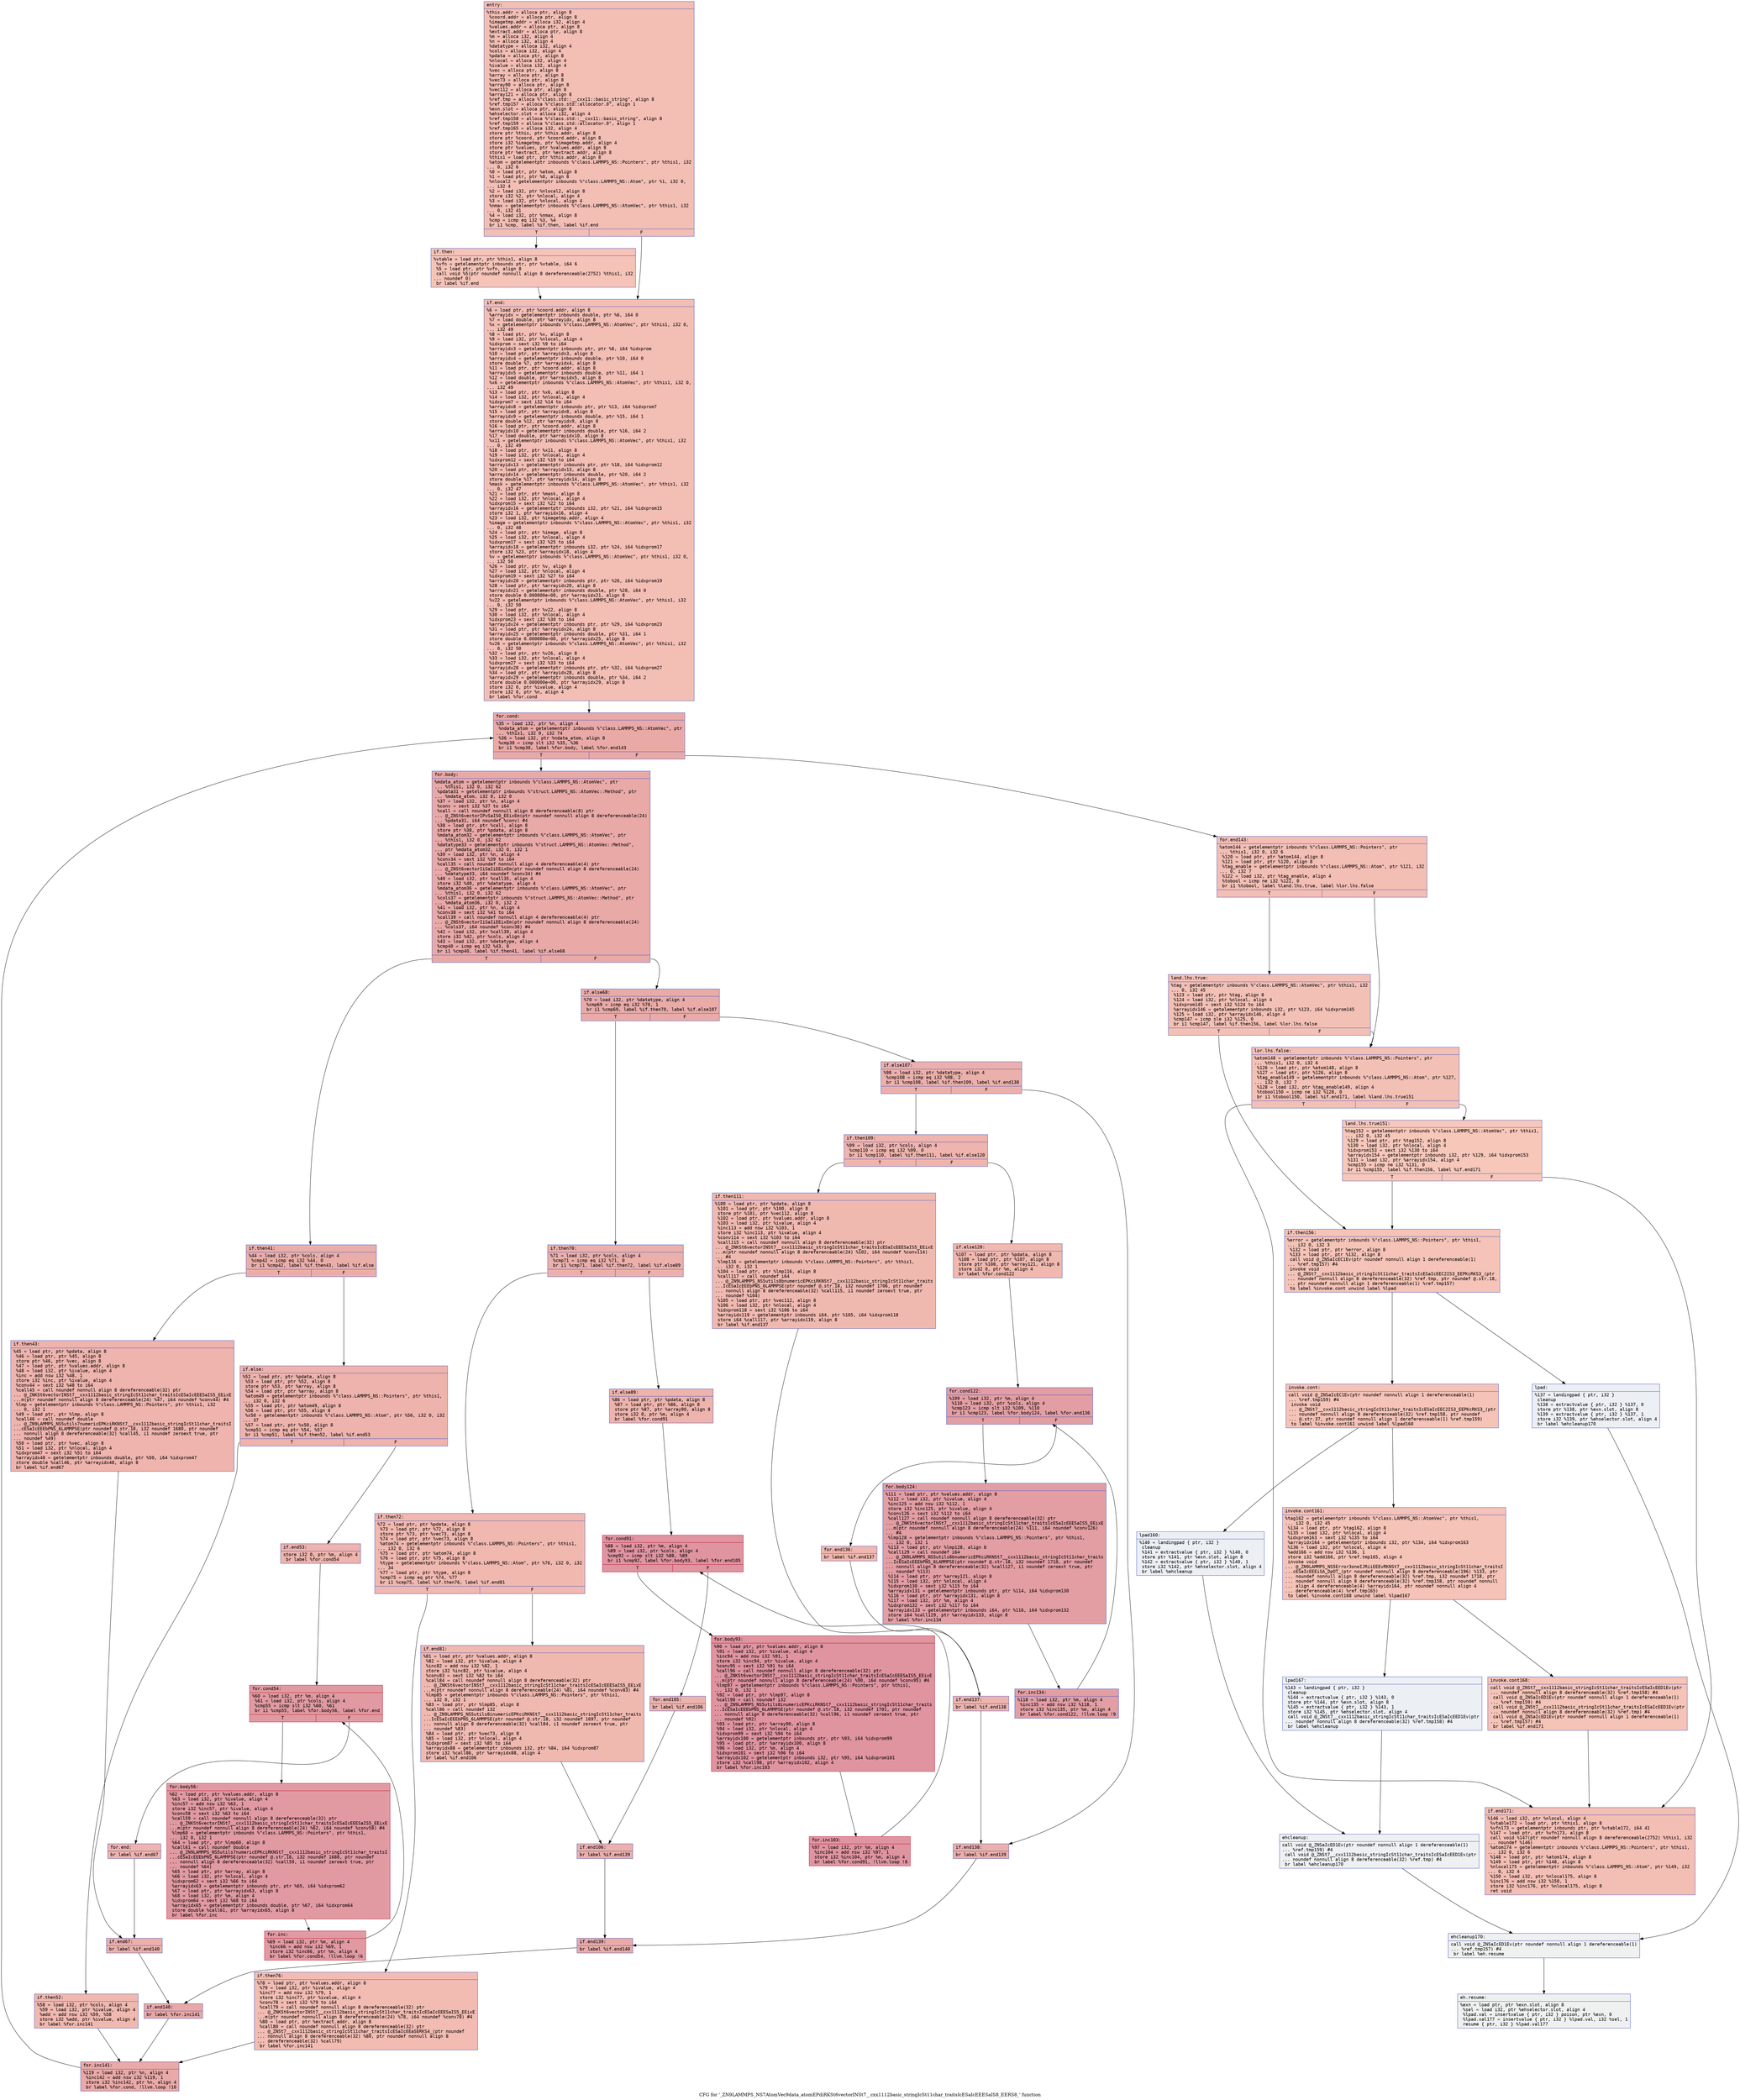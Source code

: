 digraph "CFG for '_ZN9LAMMPS_NS7AtomVec9data_atomEPdiRKSt6vectorINSt7__cxx1112basic_stringIcSt11char_traitsIcESaIcEEESaIS8_EERS8_' function" {
	label="CFG for '_ZN9LAMMPS_NS7AtomVec9data_atomEPdiRKSt6vectorINSt7__cxx1112basic_stringIcSt11char_traitsIcESaIcEEESaIS8_EERS8_' function";

	Node0x56285aaf30d0 [shape=record,color="#3d50c3ff", style=filled, fillcolor="#e36c5570" fontname="Courier",label="{entry:\l|  %this.addr = alloca ptr, align 8\l  %coord.addr = alloca ptr, align 8\l  %imagetmp.addr = alloca i32, align 4\l  %values.addr = alloca ptr, align 8\l  %extract.addr = alloca ptr, align 8\l  %m = alloca i32, align 4\l  %n = alloca i32, align 4\l  %datatype = alloca i32, align 4\l  %cols = alloca i32, align 4\l  %pdata = alloca ptr, align 8\l  %nlocal = alloca i32, align 4\l  %ivalue = alloca i32, align 4\l  %vec = alloca ptr, align 8\l  %array = alloca ptr, align 8\l  %vec73 = alloca ptr, align 8\l  %array90 = alloca ptr, align 8\l  %vec112 = alloca ptr, align 8\l  %array121 = alloca ptr, align 8\l  %ref.tmp = alloca %\"class.std::__cxx11::basic_string\", align 8\l  %ref.tmp157 = alloca %\"class.std::allocator.0\", align 1\l  %exn.slot = alloca ptr, align 8\l  %ehselector.slot = alloca i32, align 4\l  %ref.tmp158 = alloca %\"class.std::__cxx11::basic_string\", align 8\l  %ref.tmp159 = alloca %\"class.std::allocator.0\", align 1\l  %ref.tmp165 = alloca i32, align 4\l  store ptr %this, ptr %this.addr, align 8\l  store ptr %coord, ptr %coord.addr, align 8\l  store i32 %imagetmp, ptr %imagetmp.addr, align 4\l  store ptr %values, ptr %values.addr, align 8\l  store ptr %extract, ptr %extract.addr, align 8\l  %this1 = load ptr, ptr %this.addr, align 8\l  %atom = getelementptr inbounds %\"class.LAMMPS_NS::Pointers\", ptr %this1, i32\l... 0, i32 6\l  %0 = load ptr, ptr %atom, align 8\l  %1 = load ptr, ptr %0, align 8\l  %nlocal2 = getelementptr inbounds %\"class.LAMMPS_NS::Atom\", ptr %1, i32 0,\l... i32 4\l  %2 = load i32, ptr %nlocal2, align 8\l  store i32 %2, ptr %nlocal, align 4\l  %3 = load i32, ptr %nlocal, align 4\l  %nmax = getelementptr inbounds %\"class.LAMMPS_NS::AtomVec\", ptr %this1, i32\l... 0, i32 41\l  %4 = load i32, ptr %nmax, align 8\l  %cmp = icmp eq i32 %3, %4\l  br i1 %cmp, label %if.then, label %if.end\l|{<s0>T|<s1>F}}"];
	Node0x56285aaf30d0:s0 -> Node0x56285aafb830[tooltip="entry -> if.then\nProbability 50.00%" ];
	Node0x56285aaf30d0:s1 -> Node0x56285aafb8a0[tooltip="entry -> if.end\nProbability 50.00%" ];
	Node0x56285aafb830 [shape=record,color="#3d50c3ff", style=filled, fillcolor="#e8765c70" fontname="Courier",label="{if.then:\l|  %vtable = load ptr, ptr %this1, align 8\l  %vfn = getelementptr inbounds ptr, ptr %vtable, i64 6\l  %5 = load ptr, ptr %vfn, align 8\l  call void %5(ptr noundef nonnull align 8 dereferenceable(2752) %this1, i32\l... noundef 0)\l  br label %if.end\l}"];
	Node0x56285aafb830 -> Node0x56285aafb8a0[tooltip="if.then -> if.end\nProbability 100.00%" ];
	Node0x56285aafb8a0 [shape=record,color="#3d50c3ff", style=filled, fillcolor="#e36c5570" fontname="Courier",label="{if.end:\l|  %6 = load ptr, ptr %coord.addr, align 8\l  %arrayidx = getelementptr inbounds double, ptr %6, i64 0\l  %7 = load double, ptr %arrayidx, align 8\l  %x = getelementptr inbounds %\"class.LAMMPS_NS::AtomVec\", ptr %this1, i32 0,\l... i32 49\l  %8 = load ptr, ptr %x, align 8\l  %9 = load i32, ptr %nlocal, align 4\l  %idxprom = sext i32 %9 to i64\l  %arrayidx3 = getelementptr inbounds ptr, ptr %8, i64 %idxprom\l  %10 = load ptr, ptr %arrayidx3, align 8\l  %arrayidx4 = getelementptr inbounds double, ptr %10, i64 0\l  store double %7, ptr %arrayidx4, align 8\l  %11 = load ptr, ptr %coord.addr, align 8\l  %arrayidx5 = getelementptr inbounds double, ptr %11, i64 1\l  %12 = load double, ptr %arrayidx5, align 8\l  %x6 = getelementptr inbounds %\"class.LAMMPS_NS::AtomVec\", ptr %this1, i32 0,\l... i32 49\l  %13 = load ptr, ptr %x6, align 8\l  %14 = load i32, ptr %nlocal, align 4\l  %idxprom7 = sext i32 %14 to i64\l  %arrayidx8 = getelementptr inbounds ptr, ptr %13, i64 %idxprom7\l  %15 = load ptr, ptr %arrayidx8, align 8\l  %arrayidx9 = getelementptr inbounds double, ptr %15, i64 1\l  store double %12, ptr %arrayidx9, align 8\l  %16 = load ptr, ptr %coord.addr, align 8\l  %arrayidx10 = getelementptr inbounds double, ptr %16, i64 2\l  %17 = load double, ptr %arrayidx10, align 8\l  %x11 = getelementptr inbounds %\"class.LAMMPS_NS::AtomVec\", ptr %this1, i32\l... 0, i32 49\l  %18 = load ptr, ptr %x11, align 8\l  %19 = load i32, ptr %nlocal, align 4\l  %idxprom12 = sext i32 %19 to i64\l  %arrayidx13 = getelementptr inbounds ptr, ptr %18, i64 %idxprom12\l  %20 = load ptr, ptr %arrayidx13, align 8\l  %arrayidx14 = getelementptr inbounds double, ptr %20, i64 2\l  store double %17, ptr %arrayidx14, align 8\l  %mask = getelementptr inbounds %\"class.LAMMPS_NS::AtomVec\", ptr %this1, i32\l... 0, i32 47\l  %21 = load ptr, ptr %mask, align 8\l  %22 = load i32, ptr %nlocal, align 4\l  %idxprom15 = sext i32 %22 to i64\l  %arrayidx16 = getelementptr inbounds i32, ptr %21, i64 %idxprom15\l  store i32 1, ptr %arrayidx16, align 4\l  %23 = load i32, ptr %imagetmp.addr, align 4\l  %image = getelementptr inbounds %\"class.LAMMPS_NS::AtomVec\", ptr %this1, i32\l... 0, i32 48\l  %24 = load ptr, ptr %image, align 8\l  %25 = load i32, ptr %nlocal, align 4\l  %idxprom17 = sext i32 %25 to i64\l  %arrayidx18 = getelementptr inbounds i32, ptr %24, i64 %idxprom17\l  store i32 %23, ptr %arrayidx18, align 4\l  %v = getelementptr inbounds %\"class.LAMMPS_NS::AtomVec\", ptr %this1, i32 0,\l... i32 50\l  %26 = load ptr, ptr %v, align 8\l  %27 = load i32, ptr %nlocal, align 4\l  %idxprom19 = sext i32 %27 to i64\l  %arrayidx20 = getelementptr inbounds ptr, ptr %26, i64 %idxprom19\l  %28 = load ptr, ptr %arrayidx20, align 8\l  %arrayidx21 = getelementptr inbounds double, ptr %28, i64 0\l  store double 0.000000e+00, ptr %arrayidx21, align 8\l  %v22 = getelementptr inbounds %\"class.LAMMPS_NS::AtomVec\", ptr %this1, i32\l... 0, i32 50\l  %29 = load ptr, ptr %v22, align 8\l  %30 = load i32, ptr %nlocal, align 4\l  %idxprom23 = sext i32 %30 to i64\l  %arrayidx24 = getelementptr inbounds ptr, ptr %29, i64 %idxprom23\l  %31 = load ptr, ptr %arrayidx24, align 8\l  %arrayidx25 = getelementptr inbounds double, ptr %31, i64 1\l  store double 0.000000e+00, ptr %arrayidx25, align 8\l  %v26 = getelementptr inbounds %\"class.LAMMPS_NS::AtomVec\", ptr %this1, i32\l... 0, i32 50\l  %32 = load ptr, ptr %v26, align 8\l  %33 = load i32, ptr %nlocal, align 4\l  %idxprom27 = sext i32 %33 to i64\l  %arrayidx28 = getelementptr inbounds ptr, ptr %32, i64 %idxprom27\l  %34 = load ptr, ptr %arrayidx28, align 8\l  %arrayidx29 = getelementptr inbounds double, ptr %34, i64 2\l  store double 0.000000e+00, ptr %arrayidx29, align 8\l  store i32 0, ptr %ivalue, align 4\l  store i32 0, ptr %n, align 4\l  br label %for.cond\l}"];
	Node0x56285aafb8a0 -> Node0x56285aafee60[tooltip="if.end -> for.cond\nProbability 100.00%" ];
	Node0x56285aafee60 [shape=record,color="#3d50c3ff", style=filled, fillcolor="#ca3b3770" fontname="Courier",label="{for.cond:\l|  %35 = load i32, ptr %n, align 4\l  %ndata_atom = getelementptr inbounds %\"class.LAMMPS_NS::AtomVec\", ptr\l... %this1, i32 0, i32 74\l  %36 = load i32, ptr %ndata_atom, align 8\l  %cmp30 = icmp slt i32 %35, %36\l  br i1 %cmp30, label %for.body, label %for.end143\l|{<s0>T|<s1>F}}"];
	Node0x56285aafee60:s0 -> Node0x56285aaff220[tooltip="for.cond -> for.body\nProbability 96.88%" ];
	Node0x56285aafee60:s1 -> Node0x56285aaff2a0[tooltip="for.cond -> for.end143\nProbability 3.12%" ];
	Node0x56285aaff220 [shape=record,color="#3d50c3ff", style=filled, fillcolor="#ca3b3770" fontname="Courier",label="{for.body:\l|  %mdata_atom = getelementptr inbounds %\"class.LAMMPS_NS::AtomVec\", ptr\l... %this1, i32 0, i32 62\l  %pdata31 = getelementptr inbounds %\"struct.LAMMPS_NS::AtomVec::Method\", ptr\l... %mdata_atom, i32 0, i32 0\l  %37 = load i32, ptr %n, align 4\l  %conv = sext i32 %37 to i64\l  %call = call noundef nonnull align 8 dereferenceable(8) ptr\l... @_ZNSt6vectorIPvSaIS0_EEixEm(ptr noundef nonnull align 8 dereferenceable(24)\l... %pdata31, i64 noundef %conv) #4\l  %38 = load ptr, ptr %call, align 8\l  store ptr %38, ptr %pdata, align 8\l  %mdata_atom32 = getelementptr inbounds %\"class.LAMMPS_NS::AtomVec\", ptr\l... %this1, i32 0, i32 62\l  %datatype33 = getelementptr inbounds %\"struct.LAMMPS_NS::AtomVec::Method\",\l... ptr %mdata_atom32, i32 0, i32 1\l  %39 = load i32, ptr %n, align 4\l  %conv34 = sext i32 %39 to i64\l  %call35 = call noundef nonnull align 4 dereferenceable(4) ptr\l... @_ZNSt6vectorIiSaIiEEixEm(ptr noundef nonnull align 8 dereferenceable(24)\l... %datatype33, i64 noundef %conv34) #4\l  %40 = load i32, ptr %call35, align 4\l  store i32 %40, ptr %datatype, align 4\l  %mdata_atom36 = getelementptr inbounds %\"class.LAMMPS_NS::AtomVec\", ptr\l... %this1, i32 0, i32 62\l  %cols37 = getelementptr inbounds %\"struct.LAMMPS_NS::AtomVec::Method\", ptr\l... %mdata_atom36, i32 0, i32 2\l  %41 = load i32, ptr %n, align 4\l  %conv38 = sext i32 %41 to i64\l  %call39 = call noundef nonnull align 4 dereferenceable(4) ptr\l... @_ZNSt6vectorIiSaIiEEixEm(ptr noundef nonnull align 8 dereferenceable(24)\l... %cols37, i64 noundef %conv38) #4\l  %42 = load i32, ptr %call39, align 4\l  store i32 %42, ptr %cols, align 4\l  %43 = load i32, ptr %datatype, align 4\l  %cmp40 = icmp eq i32 %43, 0\l  br i1 %cmp40, label %if.then41, label %if.else68\l|{<s0>T|<s1>F}}"];
	Node0x56285aaff220:s0 -> Node0x56285ab00560[tooltip="for.body -> if.then41\nProbability 37.50%" ];
	Node0x56285aaff220:s1 -> Node0x56285ab005b0[tooltip="for.body -> if.else68\nProbability 62.50%" ];
	Node0x56285ab00560 [shape=record,color="#3d50c3ff", style=filled, fillcolor="#d0473d70" fontname="Courier",label="{if.then41:\l|  %44 = load i32, ptr %cols, align 4\l  %cmp42 = icmp eq i32 %44, 0\l  br i1 %cmp42, label %if.then43, label %if.else\l|{<s0>T|<s1>F}}"];
	Node0x56285ab00560:s0 -> Node0x56285ab007e0[tooltip="if.then41 -> if.then43\nProbability 37.50%" ];
	Node0x56285ab00560:s1 -> Node0x56285ab00860[tooltip="if.then41 -> if.else\nProbability 62.50%" ];
	Node0x56285ab007e0 [shape=record,color="#3d50c3ff", style=filled, fillcolor="#d8564670" fontname="Courier",label="{if.then43:\l|  %45 = load ptr, ptr %pdata, align 8\l  %46 = load ptr, ptr %45, align 8\l  store ptr %46, ptr %vec, align 8\l  %47 = load ptr, ptr %values.addr, align 8\l  %48 = load i32, ptr %ivalue, align 4\l  %inc = add nsw i32 %48, 1\l  store i32 %inc, ptr %ivalue, align 4\l  %conv44 = sext i32 %48 to i64\l  %call45 = call noundef nonnull align 8 dereferenceable(32) ptr\l... @_ZNKSt6vectorINSt7__cxx1112basic_stringIcSt11char_traitsIcESaIcEEESaIS5_EEixE\l...m(ptr noundef nonnull align 8 dereferenceable(24) %47, i64 noundef %conv44) #4\l  %lmp = getelementptr inbounds %\"class.LAMMPS_NS::Pointers\", ptr %this1, i32\l... 0, i32 1\l  %49 = load ptr, ptr %lmp, align 8\l  %call46 = call noundef double\l... @_ZN9LAMMPS_NS5utils7numericEPKciRKNSt7__cxx1112basic_stringIcSt11char_traitsI\l...cESaIcEEEbPNS_6LAMMPSE(ptr noundef @.str.18, i32 noundef 1680, ptr noundef\l... nonnull align 8 dereferenceable(32) %call45, i1 noundef zeroext true, ptr\l... noundef %49)\l  %50 = load ptr, ptr %vec, align 8\l  %51 = load i32, ptr %nlocal, align 4\l  %idxprom47 = sext i32 %51 to i64\l  %arrayidx48 = getelementptr inbounds double, ptr %50, i64 %idxprom47\l  store double %call46, ptr %arrayidx48, align 8\l  br label %if.end67\l}"];
	Node0x56285ab007e0 -> Node0x56285ab025d0[tooltip="if.then43 -> if.end67\nProbability 100.00%" ];
	Node0x56285ab00860 [shape=record,color="#3d50c3ff", style=filled, fillcolor="#d6524470" fontname="Courier",label="{if.else:\l|  %52 = load ptr, ptr %pdata, align 8\l  %53 = load ptr, ptr %52, align 8\l  store ptr %53, ptr %array, align 8\l  %54 = load ptr, ptr %array, align 8\l  %atom49 = getelementptr inbounds %\"class.LAMMPS_NS::Pointers\", ptr %this1,\l... i32 0, i32 6\l  %55 = load ptr, ptr %atom49, align 8\l  %56 = load ptr, ptr %55, align 8\l  %x50 = getelementptr inbounds %\"class.LAMMPS_NS::Atom\", ptr %56, i32 0, i32\l... 37\l  %57 = load ptr, ptr %x50, align 8\l  %cmp51 = icmp eq ptr %54, %57\l  br i1 %cmp51, label %if.then52, label %if.end53\l|{<s0>T|<s1>F}}"];
	Node0x56285ab00860:s0 -> Node0x56285ab02cb0[tooltip="if.else -> if.then52\nProbability 37.50%" ];
	Node0x56285ab00860:s1 -> Node0x56285ab02d30[tooltip="if.else -> if.end53\nProbability 62.50%" ];
	Node0x56285ab02cb0 [shape=record,color="#3d50c3ff", style=filled, fillcolor="#dc5d4a70" fontname="Courier",label="{if.then52:\l|  %58 = load i32, ptr %cols, align 4\l  %59 = load i32, ptr %ivalue, align 4\l  %add = add nsw i32 %59, %58\l  store i32 %add, ptr %ivalue, align 4\l  br label %for.inc141\l}"];
	Node0x56285ab02cb0 -> Node0x56285ab030b0[tooltip="if.then52 -> for.inc141\nProbability 100.00%" ];
	Node0x56285ab02d30 [shape=record,color="#3d50c3ff", style=filled, fillcolor="#d8564670" fontname="Courier",label="{if.end53:\l|  store i32 0, ptr %m, align 4\l  br label %for.cond54\l}"];
	Node0x56285ab02d30 -> Node0x56285ab03240[tooltip="if.end53 -> for.cond54\nProbability 100.00%" ];
	Node0x56285ab03240 [shape=record,color="#b70d28ff", style=filled, fillcolor="#bb1b2c70" fontname="Courier",label="{for.cond54:\l|  %60 = load i32, ptr %m, align 4\l  %61 = load i32, ptr %cols, align 4\l  %cmp55 = icmp slt i32 %60, %61\l  br i1 %cmp55, label %for.body56, label %for.end\l|{<s0>T|<s1>F}}"];
	Node0x56285ab03240:s0 -> Node0x56285ab034e0[tooltip="for.cond54 -> for.body56\nProbability 96.88%" ];
	Node0x56285ab03240:s1 -> Node0x56285ab03560[tooltip="for.cond54 -> for.end\nProbability 3.12%" ];
	Node0x56285ab034e0 [shape=record,color="#b70d28ff", style=filled, fillcolor="#bb1b2c70" fontname="Courier",label="{for.body56:\l|  %62 = load ptr, ptr %values.addr, align 8\l  %63 = load i32, ptr %ivalue, align 4\l  %inc57 = add nsw i32 %63, 1\l  store i32 %inc57, ptr %ivalue, align 4\l  %conv58 = sext i32 %63 to i64\l  %call59 = call noundef nonnull align 8 dereferenceable(32) ptr\l... @_ZNKSt6vectorINSt7__cxx1112basic_stringIcSt11char_traitsIcESaIcEEESaIS5_EEixE\l...m(ptr noundef nonnull align 8 dereferenceable(24) %62, i64 noundef %conv58) #4\l  %lmp60 = getelementptr inbounds %\"class.LAMMPS_NS::Pointers\", ptr %this1,\l... i32 0, i32 1\l  %64 = load ptr, ptr %lmp60, align 8\l  %call61 = call noundef double\l... @_ZN9LAMMPS_NS5utils7numericEPKciRKNSt7__cxx1112basic_stringIcSt11char_traitsI\l...cESaIcEEEbPNS_6LAMMPSE(ptr noundef @.str.18, i32 noundef 1688, ptr noundef\l... nonnull align 8 dereferenceable(32) %call59, i1 noundef zeroext true, ptr\l... noundef %64)\l  %65 = load ptr, ptr %array, align 8\l  %66 = load i32, ptr %nlocal, align 4\l  %idxprom62 = sext i32 %66 to i64\l  %arrayidx63 = getelementptr inbounds ptr, ptr %65, i64 %idxprom62\l  %67 = load ptr, ptr %arrayidx63, align 8\l  %68 = load i32, ptr %m, align 4\l  %idxprom64 = sext i32 %68 to i64\l  %arrayidx65 = getelementptr inbounds double, ptr %67, i64 %idxprom64\l  store double %call61, ptr %arrayidx65, align 8\l  br label %for.inc\l}"];
	Node0x56285ab034e0 -> Node0x56285ab04430[tooltip="for.body56 -> for.inc\nProbability 100.00%" ];
	Node0x56285ab04430 [shape=record,color="#b70d28ff", style=filled, fillcolor="#bb1b2c70" fontname="Courier",label="{for.inc:\l|  %69 = load i32, ptr %m, align 4\l  %inc66 = add nsw i32 %69, 1\l  store i32 %inc66, ptr %m, align 4\l  br label %for.cond54, !llvm.loop !6\l}"];
	Node0x56285ab04430 -> Node0x56285ab03240[tooltip="for.inc -> for.cond54\nProbability 100.00%" ];
	Node0x56285ab03560 [shape=record,color="#3d50c3ff", style=filled, fillcolor="#d8564670" fontname="Courier",label="{for.end:\l|  br label %if.end67\l}"];
	Node0x56285ab03560 -> Node0x56285ab025d0[tooltip="for.end -> if.end67\nProbability 100.00%" ];
	Node0x56285ab025d0 [shape=record,color="#3d50c3ff", style=filled, fillcolor="#d24b4070" fontname="Courier",label="{if.end67:\l|  br label %if.end140\l}"];
	Node0x56285ab025d0 -> Node0x56285ab048f0[tooltip="if.end67 -> if.end140\nProbability 100.00%" ];
	Node0x56285ab005b0 [shape=record,color="#3d50c3ff", style=filled, fillcolor="#cc403a70" fontname="Courier",label="{if.else68:\l|  %70 = load i32, ptr %datatype, align 4\l  %cmp69 = icmp eq i32 %70, 1\l  br i1 %cmp69, label %if.then70, label %if.else107\l|{<s0>T|<s1>F}}"];
	Node0x56285ab005b0:s0 -> Node0x56285ab04b10[tooltip="if.else68 -> if.then70\nProbability 50.00%" ];
	Node0x56285ab005b0:s1 -> Node0x56285ab04b90[tooltip="if.else68 -> if.else107\nProbability 50.00%" ];
	Node0x56285ab04b10 [shape=record,color="#3d50c3ff", style=filled, fillcolor="#d24b4070" fontname="Courier",label="{if.then70:\l|  %71 = load i32, ptr %cols, align 4\l  %cmp71 = icmp eq i32 %71, 0\l  br i1 %cmp71, label %if.then72, label %if.else89\l|{<s0>T|<s1>F}}"];
	Node0x56285ab04b10:s0 -> Node0x56285ab04df0[tooltip="if.then70 -> if.then72\nProbability 37.50%" ];
	Node0x56285ab04b10:s1 -> Node0x56285ab04e70[tooltip="if.then70 -> if.else89\nProbability 62.50%" ];
	Node0x56285ab04df0 [shape=record,color="#3d50c3ff", style=filled, fillcolor="#dc5d4a70" fontname="Courier",label="{if.then72:\l|  %72 = load ptr, ptr %pdata, align 8\l  %73 = load ptr, ptr %72, align 8\l  store ptr %73, ptr %vec73, align 8\l  %74 = load ptr, ptr %vec73, align 8\l  %atom74 = getelementptr inbounds %\"class.LAMMPS_NS::Pointers\", ptr %this1,\l... i32 0, i32 6\l  %75 = load ptr, ptr %atom74, align 8\l  %76 = load ptr, ptr %75, align 8\l  %type = getelementptr inbounds %\"class.LAMMPS_NS::Atom\", ptr %76, i32 0, i32\l... 34\l  %77 = load ptr, ptr %type, align 8\l  %cmp75 = icmp eq ptr %74, %77\l  br i1 %cmp75, label %if.then76, label %if.end81\l|{<s0>T|<s1>F}}"];
	Node0x56285ab04df0:s0 -> Node0x56285ab055b0[tooltip="if.then72 -> if.then76\nProbability 37.50%" ];
	Node0x56285ab04df0:s1 -> Node0x56285ab05630[tooltip="if.then72 -> if.end81\nProbability 62.50%" ];
	Node0x56285ab055b0 [shape=record,color="#3d50c3ff", style=filled, fillcolor="#e1675170" fontname="Courier",label="{if.then76:\l|  %78 = load ptr, ptr %values.addr, align 8\l  %79 = load i32, ptr %ivalue, align 4\l  %inc77 = add nsw i32 %79, 1\l  store i32 %inc77, ptr %ivalue, align 4\l  %conv78 = sext i32 %79 to i64\l  %call79 = call noundef nonnull align 8 dereferenceable(32) ptr\l... @_ZNKSt6vectorINSt7__cxx1112basic_stringIcSt11char_traitsIcESaIcEEESaIS5_EEixE\l...m(ptr noundef nonnull align 8 dereferenceable(24) %78, i64 noundef %conv78) #4\l  %80 = load ptr, ptr %extract.addr, align 8\l  %call80 = call noundef nonnull align 8 dereferenceable(32) ptr\l... @_ZNSt7__cxx1112basic_stringIcSt11char_traitsIcESaIcEEaSERKS4_(ptr noundef\l... nonnull align 8 dereferenceable(32) %80, ptr noundef nonnull align 8\l... dereferenceable(32) %call79)\l  br label %for.inc141\l}"];
	Node0x56285ab055b0 -> Node0x56285ab030b0[tooltip="if.then76 -> for.inc141\nProbability 100.00%" ];
	Node0x56285ab05630 [shape=record,color="#3d50c3ff", style=filled, fillcolor="#de614d70" fontname="Courier",label="{if.end81:\l|  %81 = load ptr, ptr %values.addr, align 8\l  %82 = load i32, ptr %ivalue, align 4\l  %inc82 = add nsw i32 %82, 1\l  store i32 %inc82, ptr %ivalue, align 4\l  %conv83 = sext i32 %82 to i64\l  %call84 = call noundef nonnull align 8 dereferenceable(32) ptr\l... @_ZNKSt6vectorINSt7__cxx1112basic_stringIcSt11char_traitsIcESaIcEEESaIS5_EEixE\l...m(ptr noundef nonnull align 8 dereferenceable(24) %81, i64 noundef %conv83) #4\l  %lmp85 = getelementptr inbounds %\"class.LAMMPS_NS::Pointers\", ptr %this1,\l... i32 0, i32 1\l  %83 = load ptr, ptr %lmp85, align 8\l  %call86 = call noundef i32\l... @_ZN9LAMMPS_NS5utils8inumericEPKciRKNSt7__cxx1112basic_stringIcSt11char_traits\l...IcESaIcEEEbPNS_6LAMMPSE(ptr noundef @.str.18, i32 noundef 1697, ptr noundef\l... nonnull align 8 dereferenceable(32) %call84, i1 noundef zeroext true, ptr\l... noundef %83)\l  %84 = load ptr, ptr %vec73, align 8\l  %85 = load i32, ptr %nlocal, align 4\l  %idxprom87 = sext i32 %85 to i64\l  %arrayidx88 = getelementptr inbounds i32, ptr %84, i64 %idxprom87\l  store i32 %call86, ptr %arrayidx88, align 4\l  br label %if.end106\l}"];
	Node0x56285ab05630 -> Node0x56285ab06a50[tooltip="if.end81 -> if.end106\nProbability 100.00%" ];
	Node0x56285ab04e70 [shape=record,color="#3d50c3ff", style=filled, fillcolor="#d6524470" fontname="Courier",label="{if.else89:\l|  %86 = load ptr, ptr %pdata, align 8\l  %87 = load ptr, ptr %86, align 8\l  store ptr %87, ptr %array90, align 8\l  store i32 0, ptr %m, align 4\l  br label %for.cond91\l}"];
	Node0x56285ab04e70 -> Node0x56285ab06d80[tooltip="if.else89 -> for.cond91\nProbability 100.00%" ];
	Node0x56285ab06d80 [shape=record,color="#b70d28ff", style=filled, fillcolor="#b70d2870" fontname="Courier",label="{for.cond91:\l|  %88 = load i32, ptr %m, align 4\l  %89 = load i32, ptr %cols, align 4\l  %cmp92 = icmp slt i32 %88, %89\l  br i1 %cmp92, label %for.body93, label %for.end105\l|{<s0>T|<s1>F}}"];
	Node0x56285ab06d80:s0 -> Node0x56285ab07000[tooltip="for.cond91 -> for.body93\nProbability 96.88%" ];
	Node0x56285ab06d80:s1 -> Node0x56285ab07080[tooltip="for.cond91 -> for.end105\nProbability 3.12%" ];
	Node0x56285ab07000 [shape=record,color="#b70d28ff", style=filled, fillcolor="#b70d2870" fontname="Courier",label="{for.body93:\l|  %90 = load ptr, ptr %values.addr, align 8\l  %91 = load i32, ptr %ivalue, align 4\l  %inc94 = add nsw i32 %91, 1\l  store i32 %inc94, ptr %ivalue, align 4\l  %conv95 = sext i32 %91 to i64\l  %call96 = call noundef nonnull align 8 dereferenceable(32) ptr\l... @_ZNKSt6vectorINSt7__cxx1112basic_stringIcSt11char_traitsIcESaIcEEESaIS5_EEixE\l...m(ptr noundef nonnull align 8 dereferenceable(24) %90, i64 noundef %conv95) #4\l  %lmp97 = getelementptr inbounds %\"class.LAMMPS_NS::Pointers\", ptr %this1,\l... i32 0, i32 1\l  %92 = load ptr, ptr %lmp97, align 8\l  %call98 = call noundef i32\l... @_ZN9LAMMPS_NS5utils8inumericEPKciRKNSt7__cxx1112basic_stringIcSt11char_traits\l...IcESaIcEEEbPNS_6LAMMPSE(ptr noundef @.str.18, i32 noundef 1701, ptr noundef\l... nonnull align 8 dereferenceable(32) %call96, i1 noundef zeroext true, ptr\l... noundef %92)\l  %93 = load ptr, ptr %array90, align 8\l  %94 = load i32, ptr %nlocal, align 4\l  %idxprom99 = sext i32 %94 to i64\l  %arrayidx100 = getelementptr inbounds ptr, ptr %93, i64 %idxprom99\l  %95 = load ptr, ptr %arrayidx100, align 8\l  %96 = load i32, ptr %m, align 4\l  %idxprom101 = sext i32 %96 to i64\l  %arrayidx102 = getelementptr inbounds i32, ptr %95, i64 %idxprom101\l  store i32 %call98, ptr %arrayidx102, align 4\l  br label %for.inc103\l}"];
	Node0x56285ab07000 -> Node0x56285ab00dc0[tooltip="for.body93 -> for.inc103\nProbability 100.00%" ];
	Node0x56285ab00dc0 [shape=record,color="#b70d28ff", style=filled, fillcolor="#b70d2870" fontname="Courier",label="{for.inc103:\l|  %97 = load i32, ptr %m, align 4\l  %inc104 = add nsw i32 %97, 1\l  store i32 %inc104, ptr %m, align 4\l  br label %for.cond91, !llvm.loop !8\l}"];
	Node0x56285ab00dc0 -> Node0x56285ab06d80[tooltip="for.inc103 -> for.cond91\nProbability 100.00%" ];
	Node0x56285ab07080 [shape=record,color="#3d50c3ff", style=filled, fillcolor="#d6524470" fontname="Courier",label="{for.end105:\l|  br label %if.end106\l}"];
	Node0x56285ab07080 -> Node0x56285ab06a50[tooltip="for.end105 -> if.end106\nProbability 100.00%" ];
	Node0x56285ab06a50 [shape=record,color="#3d50c3ff", style=filled, fillcolor="#d24b4070" fontname="Courier",label="{if.end106:\l|  br label %if.end139\l}"];
	Node0x56285ab06a50 -> Node0x56285ab01290[tooltip="if.end106 -> if.end139\nProbability 100.00%" ];
	Node0x56285ab04b90 [shape=record,color="#3d50c3ff", style=filled, fillcolor="#d24b4070" fontname="Courier",label="{if.else107:\l|  %98 = load i32, ptr %datatype, align 4\l  %cmp108 = icmp eq i32 %98, 2\l  br i1 %cmp108, label %if.then109, label %if.end138\l|{<s0>T|<s1>F}}"];
	Node0x56285ab04b90:s0 -> Node0x56285ab08e60[tooltip="if.else107 -> if.then109\nProbability 50.00%" ];
	Node0x56285ab04b90:s1 -> Node0x56285ab08ee0[tooltip="if.else107 -> if.end138\nProbability 50.00%" ];
	Node0x56285ab08e60 [shape=record,color="#3d50c3ff", style=filled, fillcolor="#d8564670" fontname="Courier",label="{if.then109:\l|  %99 = load i32, ptr %cols, align 4\l  %cmp110 = icmp eq i32 %99, 0\l  br i1 %cmp110, label %if.then111, label %if.else120\l|{<s0>T|<s1>F}}"];
	Node0x56285ab08e60:s0 -> Node0x56285ab09140[tooltip="if.then109 -> if.then111\nProbability 37.50%" ];
	Node0x56285ab08e60:s1 -> Node0x56285ab091c0[tooltip="if.then109 -> if.else120\nProbability 62.50%" ];
	Node0x56285ab09140 [shape=record,color="#3d50c3ff", style=filled, fillcolor="#de614d70" fontname="Courier",label="{if.then111:\l|  %100 = load ptr, ptr %pdata, align 8\l  %101 = load ptr, ptr %100, align 8\l  store ptr %101, ptr %vec112, align 8\l  %102 = load ptr, ptr %values.addr, align 8\l  %103 = load i32, ptr %ivalue, align 4\l  %inc113 = add nsw i32 %103, 1\l  store i32 %inc113, ptr %ivalue, align 4\l  %conv114 = sext i32 %103 to i64\l  %call115 = call noundef nonnull align 8 dereferenceable(32) ptr\l... @_ZNKSt6vectorINSt7__cxx1112basic_stringIcSt11char_traitsIcESaIcEEESaIS5_EEixE\l...m(ptr noundef nonnull align 8 dereferenceable(24) %102, i64 noundef %conv114)\l... #4\l  %lmp116 = getelementptr inbounds %\"class.LAMMPS_NS::Pointers\", ptr %this1,\l... i32 0, i32 1\l  %104 = load ptr, ptr %lmp116, align 8\l  %call117 = call noundef i64\l... @_ZN9LAMMPS_NS5utils8bnumericEPKciRKNSt7__cxx1112basic_stringIcSt11char_traits\l...IcESaIcEEEbPNS_6LAMMPSE(ptr noundef @.str.18, i32 noundef 1706, ptr noundef\l... nonnull align 8 dereferenceable(32) %call115, i1 noundef zeroext true, ptr\l... noundef %104)\l  %105 = load ptr, ptr %vec112, align 8\l  %106 = load i32, ptr %nlocal, align 4\l  %idxprom118 = sext i32 %106 to i64\l  %arrayidx119 = getelementptr inbounds i64, ptr %105, i64 %idxprom118\l  store i64 %call117, ptr %arrayidx119, align 8\l  br label %if.end137\l}"];
	Node0x56285ab09140 -> Node0x56285ab0a000[tooltip="if.then111 -> if.end137\nProbability 100.00%" ];
	Node0x56285ab091c0 [shape=record,color="#3d50c3ff", style=filled, fillcolor="#dc5d4a70" fontname="Courier",label="{if.else120:\l|  %107 = load ptr, ptr %pdata, align 8\l  %108 = load ptr, ptr %107, align 8\l  store ptr %108, ptr %array121, align 8\l  store i32 0, ptr %m, align 4\l  br label %for.cond122\l}"];
	Node0x56285ab091c0 -> Node0x56285ab0a330[tooltip="if.else120 -> for.cond122\nProbability 100.00%" ];
	Node0x56285ab0a330 [shape=record,color="#3d50c3ff", style=filled, fillcolor="#be242e70" fontname="Courier",label="{for.cond122:\l|  %109 = load i32, ptr %m, align 4\l  %110 = load i32, ptr %cols, align 4\l  %cmp123 = icmp slt i32 %109, %110\l  br i1 %cmp123, label %for.body124, label %for.end136\l|{<s0>T|<s1>F}}"];
	Node0x56285ab0a330:s0 -> Node0x56285ab0a5b0[tooltip="for.cond122 -> for.body124\nProbability 96.88%" ];
	Node0x56285ab0a330:s1 -> Node0x56285ab0a630[tooltip="for.cond122 -> for.end136\nProbability 3.12%" ];
	Node0x56285ab0a5b0 [shape=record,color="#3d50c3ff", style=filled, fillcolor="#be242e70" fontname="Courier",label="{for.body124:\l|  %111 = load ptr, ptr %values.addr, align 8\l  %112 = load i32, ptr %ivalue, align 4\l  %inc125 = add nsw i32 %112, 1\l  store i32 %inc125, ptr %ivalue, align 4\l  %conv126 = sext i32 %112 to i64\l  %call127 = call noundef nonnull align 8 dereferenceable(32) ptr\l... @_ZNKSt6vectorINSt7__cxx1112basic_stringIcSt11char_traitsIcESaIcEEESaIS5_EEixE\l...m(ptr noundef nonnull align 8 dereferenceable(24) %111, i64 noundef %conv126)\l... #4\l  %lmp128 = getelementptr inbounds %\"class.LAMMPS_NS::Pointers\", ptr %this1,\l... i32 0, i32 1\l  %113 = load ptr, ptr %lmp128, align 8\l  %call129 = call noundef i64\l... @_ZN9LAMMPS_NS5utils8bnumericEPKciRKNSt7__cxx1112basic_stringIcSt11char_traits\l...IcESaIcEEEbPNS_6LAMMPSE(ptr noundef @.str.18, i32 noundef 1710, ptr noundef\l... nonnull align 8 dereferenceable(32) %call127, i1 noundef zeroext true, ptr\l... noundef %113)\l  %114 = load ptr, ptr %array121, align 8\l  %115 = load i32, ptr %nlocal, align 4\l  %idxprom130 = sext i32 %115 to i64\l  %arrayidx131 = getelementptr inbounds ptr, ptr %114, i64 %idxprom130\l  %116 = load ptr, ptr %arrayidx131, align 8\l  %117 = load i32, ptr %m, align 4\l  %idxprom132 = sext i32 %117 to i64\l  %arrayidx133 = getelementptr inbounds i64, ptr %116, i64 %idxprom132\l  store i64 %call129, ptr %arrayidx133, align 8\l  br label %for.inc134\l}"];
	Node0x56285ab0a5b0 -> Node0x56285ab01580[tooltip="for.body124 -> for.inc134\nProbability 100.00%" ];
	Node0x56285ab01580 [shape=record,color="#3d50c3ff", style=filled, fillcolor="#be242e70" fontname="Courier",label="{for.inc134:\l|  %118 = load i32, ptr %m, align 4\l  %inc135 = add nsw i32 %118, 1\l  store i32 %inc135, ptr %m, align 4\l  br label %for.cond122, !llvm.loop !9\l}"];
	Node0x56285ab01580 -> Node0x56285ab0a330[tooltip="for.inc134 -> for.cond122\nProbability 100.00%" ];
	Node0x56285ab0a630 [shape=record,color="#3d50c3ff", style=filled, fillcolor="#dc5d4a70" fontname="Courier",label="{for.end136:\l|  br label %if.end137\l}"];
	Node0x56285ab0a630 -> Node0x56285ab0a000[tooltip="for.end136 -> if.end137\nProbability 100.00%" ];
	Node0x56285ab0a000 [shape=record,color="#3d50c3ff", style=filled, fillcolor="#d8564670" fontname="Courier",label="{if.end137:\l|  br label %if.end138\l}"];
	Node0x56285ab0a000 -> Node0x56285ab08ee0[tooltip="if.end137 -> if.end138\nProbability 100.00%" ];
	Node0x56285ab08ee0 [shape=record,color="#3d50c3ff", style=filled, fillcolor="#d24b4070" fontname="Courier",label="{if.end138:\l|  br label %if.end139\l}"];
	Node0x56285ab08ee0 -> Node0x56285ab01290[tooltip="if.end138 -> if.end139\nProbability 100.00%" ];
	Node0x56285ab01290 [shape=record,color="#3d50c3ff", style=filled, fillcolor="#cc403a70" fontname="Courier",label="{if.end139:\l|  br label %if.end140\l}"];
	Node0x56285ab01290 -> Node0x56285ab048f0[tooltip="if.end139 -> if.end140\nProbability 100.00%" ];
	Node0x56285ab048f0 [shape=record,color="#3d50c3ff", style=filled, fillcolor="#ca3b3770" fontname="Courier",label="{if.end140:\l|  br label %for.inc141\l}"];
	Node0x56285ab048f0 -> Node0x56285ab030b0[tooltip="if.end140 -> for.inc141\nProbability 100.00%" ];
	Node0x56285ab030b0 [shape=record,color="#3d50c3ff", style=filled, fillcolor="#ca3b3770" fontname="Courier",label="{for.inc141:\l|  %119 = load i32, ptr %n, align 4\l  %inc142 = add nsw i32 %119, 1\l  store i32 %inc142, ptr %n, align 4\l  br label %for.cond, !llvm.loop !10\l}"];
	Node0x56285ab030b0 -> Node0x56285aafee60[tooltip="for.inc141 -> for.cond\nProbability 100.00%" ];
	Node0x56285aaff2a0 [shape=record,color="#3d50c3ff", style=filled, fillcolor="#e36c5570" fontname="Courier",label="{for.end143:\l|  %atom144 = getelementptr inbounds %\"class.LAMMPS_NS::Pointers\", ptr\l... %this1, i32 0, i32 6\l  %120 = load ptr, ptr %atom144, align 8\l  %121 = load ptr, ptr %120, align 8\l  %tag_enable = getelementptr inbounds %\"class.LAMMPS_NS::Atom\", ptr %121, i32\l... 0, i32 7\l  %122 = load i32, ptr %tag_enable, align 4\l  %tobool = icmp ne i32 %122, 0\l  br i1 %tobool, label %land.lhs.true, label %lor.lhs.false\l|{<s0>T|<s1>F}}"];
	Node0x56285aaff2a0:s0 -> Node0x56285ab0cf30[tooltip="for.end143 -> land.lhs.true\nProbability 62.50%" ];
	Node0x56285aaff2a0:s1 -> Node0x56285ab0cfb0[tooltip="for.end143 -> lor.lhs.false\nProbability 37.50%" ];
	Node0x56285ab0cf30 [shape=record,color="#3d50c3ff", style=filled, fillcolor="#e5705870" fontname="Courier",label="{land.lhs.true:\l|  %tag = getelementptr inbounds %\"class.LAMMPS_NS::AtomVec\", ptr %this1, i32\l... 0, i32 45\l  %123 = load ptr, ptr %tag, align 8\l  %124 = load i32, ptr %nlocal, align 4\l  %idxprom145 = sext i32 %124 to i64\l  %arrayidx146 = getelementptr inbounds i32, ptr %123, i64 %idxprom145\l  %125 = load i32, ptr %arrayidx146, align 4\l  %cmp147 = icmp sle i32 %125, 0\l  br i1 %cmp147, label %if.then156, label %lor.lhs.false\l|{<s0>T|<s1>F}}"];
	Node0x56285ab0cf30:s0 -> Node0x56285ab0d560[tooltip="land.lhs.true -> if.then156\nProbability 50.00%" ];
	Node0x56285ab0cf30:s1 -> Node0x56285ab0cfb0[tooltip="land.lhs.true -> lor.lhs.false\nProbability 50.00%" ];
	Node0x56285ab0cfb0 [shape=record,color="#3d50c3ff", style=filled, fillcolor="#e5705870" fontname="Courier",label="{lor.lhs.false:\l|  %atom148 = getelementptr inbounds %\"class.LAMMPS_NS::Pointers\", ptr\l... %this1, i32 0, i32 6\l  %126 = load ptr, ptr %atom148, align 8\l  %127 = load ptr, ptr %126, align 8\l  %tag_enable149 = getelementptr inbounds %\"class.LAMMPS_NS::Atom\", ptr %127,\l... i32 0, i32 7\l  %128 = load i32, ptr %tag_enable149, align 4\l  %tobool150 = icmp ne i32 %128, 0\l  br i1 %tobool150, label %if.end171, label %land.lhs.true151\l|{<s0>T|<s1>F}}"];
	Node0x56285ab0cfb0:s0 -> Node0x56285ab0daa0[tooltip="lor.lhs.false -> if.end171\nProbability 62.50%" ];
	Node0x56285ab0cfb0:s1 -> Node0x56285ab0db50[tooltip="lor.lhs.false -> land.lhs.true151\nProbability 37.50%" ];
	Node0x56285ab0db50 [shape=record,color="#3d50c3ff", style=filled, fillcolor="#ec7f6370" fontname="Courier",label="{land.lhs.true151:\l|  %tag152 = getelementptr inbounds %\"class.LAMMPS_NS::AtomVec\", ptr %this1,\l... i32 0, i32 45\l  %129 = load ptr, ptr %tag152, align 8\l  %130 = load i32, ptr %nlocal, align 4\l  %idxprom153 = sext i32 %130 to i64\l  %arrayidx154 = getelementptr inbounds i32, ptr %129, i64 %idxprom153\l  %131 = load i32, ptr %arrayidx154, align 4\l  %cmp155 = icmp ne i32 %131, 0\l  br i1 %cmp155, label %if.then156, label %if.end171\l|{<s0>T|<s1>F}}"];
	Node0x56285ab0db50:s0 -> Node0x56285ab0d560[tooltip="land.lhs.true151 -> if.then156\nProbability 62.50%" ];
	Node0x56285ab0db50:s1 -> Node0x56285ab0daa0[tooltip="land.lhs.true151 -> if.end171\nProbability 37.50%" ];
	Node0x56285ab0d560 [shape=record,color="#3d50c3ff", style=filled, fillcolor="#e8765c70" fontname="Courier",label="{if.then156:\l|  %error = getelementptr inbounds %\"class.LAMMPS_NS::Pointers\", ptr %this1,\l... i32 0, i32 3\l  %132 = load ptr, ptr %error, align 8\l  %133 = load ptr, ptr %132, align 8\l  call void @_ZNSaIcEC1Ev(ptr noundef nonnull align 1 dereferenceable(1)\l... %ref.tmp157) #4\l  invoke void\l... @_ZNSt7__cxx1112basic_stringIcSt11char_traitsIcESaIcEEC2IS3_EEPKcRKS3_(ptr\l... noundef nonnull align 8 dereferenceable(32) %ref.tmp, ptr noundef @.str.18,\l... ptr noundef nonnull align 1 dereferenceable(1) %ref.tmp157)\l          to label %invoke.cont unwind label %lpad\l}"];
	Node0x56285ab0d560 -> Node0x56285ab0e510[tooltip="if.then156 -> invoke.cont\nProbability 100.00%" ];
	Node0x56285ab0d560 -> Node0x56285ab0e560[tooltip="if.then156 -> lpad\nProbability 0.00%" ];
	Node0x56285ab0e510 [shape=record,color="#3d50c3ff", style=filled, fillcolor="#e8765c70" fontname="Courier",label="{invoke.cont:\l|  call void @_ZNSaIcEC1Ev(ptr noundef nonnull align 1 dereferenceable(1)\l... %ref.tmp159) #4\l  invoke void\l... @_ZNSt7__cxx1112basic_stringIcSt11char_traitsIcESaIcEEC2IS3_EEPKcRKS3_(ptr\l... noundef nonnull align 8 dereferenceable(32) %ref.tmp158, ptr noundef\l... @.str.37, ptr noundef nonnull align 1 dereferenceable(1) %ref.tmp159)\l          to label %invoke.cont161 unwind label %lpad160\l}"];
	Node0x56285ab0e510 -> Node0x56285ab0e880[tooltip="invoke.cont -> invoke.cont161\nProbability 100.00%" ];
	Node0x56285ab0e510 -> Node0x56285ab0e8d0[tooltip="invoke.cont -> lpad160\nProbability 0.00%" ];
	Node0x56285ab0e880 [shape=record,color="#3d50c3ff", style=filled, fillcolor="#e8765c70" fontname="Courier",label="{invoke.cont161:\l|  %tag162 = getelementptr inbounds %\"class.LAMMPS_NS::AtomVec\", ptr %this1,\l... i32 0, i32 45\l  %134 = load ptr, ptr %tag162, align 8\l  %135 = load i32, ptr %nlocal, align 4\l  %idxprom163 = sext i32 %135 to i64\l  %arrayidx164 = getelementptr inbounds i32, ptr %134, i64 %idxprom163\l  %136 = load i32, ptr %nlocal, align 4\l  %add166 = add nsw i32 %136, 1\l  store i32 %add166, ptr %ref.tmp165, align 4\l  invoke void\l... @_ZN9LAMMPS_NS5Error3oneIJRiiEEEvRKNSt7__cxx1112basic_stringIcSt11char_traitsI\l...cESaIcEEEiSA_DpOT_(ptr noundef nonnull align 8 dereferenceable(196) %133, ptr\l... noundef nonnull align 8 dereferenceable(32) %ref.tmp, i32 noundef 1718, ptr\l... noundef nonnull align 8 dereferenceable(32) %ref.tmp158, ptr noundef nonnull\l... align 4 dereferenceable(4) %arrayidx164, ptr noundef nonnull align 4\l... dereferenceable(4) %ref.tmp165)\l          to label %invoke.cont168 unwind label %lpad167\l}"];
	Node0x56285ab0e880 -> Node0x56285ab0e830[tooltip="invoke.cont161 -> invoke.cont168\nProbability 100.00%" ];
	Node0x56285ab0e880 -> Node0x56285ab0f080[tooltip="invoke.cont161 -> lpad167\nProbability 0.00%" ];
	Node0x56285ab0e830 [shape=record,color="#3d50c3ff", style=filled, fillcolor="#e8765c70" fontname="Courier",label="{invoke.cont168:\l|  call void @_ZNSt7__cxx1112basic_stringIcSt11char_traitsIcESaIcEED1Ev(ptr\l... noundef nonnull align 8 dereferenceable(32) %ref.tmp158) #4\l  call void @_ZNSaIcED1Ev(ptr noundef nonnull align 1 dereferenceable(1)\l... %ref.tmp159) #4\l  call void @_ZNSt7__cxx1112basic_stringIcSt11char_traitsIcESaIcEED1Ev(ptr\l... noundef nonnull align 8 dereferenceable(32) %ref.tmp) #4\l  call void @_ZNSaIcED1Ev(ptr noundef nonnull align 1 dereferenceable(1)\l... %ref.tmp157) #4\l  br label %if.end171\l}"];
	Node0x56285ab0e830 -> Node0x56285ab0daa0[tooltip="invoke.cont168 -> if.end171\nProbability 100.00%" ];
	Node0x56285ab0e560 [shape=record,color="#3d50c3ff", style=filled, fillcolor="#d4dbe670" fontname="Courier",label="{lpad:\l|  %137 = landingpad \{ ptr, i32 \}\l          cleanup\l  %138 = extractvalue \{ ptr, i32 \} %137, 0\l  store ptr %138, ptr %exn.slot, align 8\l  %139 = extractvalue \{ ptr, i32 \} %137, 1\l  store i32 %139, ptr %ehselector.slot, align 4\l  br label %ehcleanup170\l}"];
	Node0x56285ab0e560 -> Node0x56285ab0faa0[tooltip="lpad -> ehcleanup170\nProbability 100.00%" ];
	Node0x56285ab0e8d0 [shape=record,color="#3d50c3ff", style=filled, fillcolor="#d4dbe670" fontname="Courier",label="{lpad160:\l|  %140 = landingpad \{ ptr, i32 \}\l          cleanup\l  %141 = extractvalue \{ ptr, i32 \} %140, 0\l  store ptr %141, ptr %exn.slot, align 8\l  %142 = extractvalue \{ ptr, i32 \} %140, 1\l  store i32 %142, ptr %ehselector.slot, align 4\l  br label %ehcleanup\l}"];
	Node0x56285ab0e8d0 -> Node0x56285ab0fe10[tooltip="lpad160 -> ehcleanup\nProbability 100.00%" ];
	Node0x56285ab0f080 [shape=record,color="#3d50c3ff", style=filled, fillcolor="#d4dbe670" fontname="Courier",label="{lpad167:\l|  %143 = landingpad \{ ptr, i32 \}\l          cleanup\l  %144 = extractvalue \{ ptr, i32 \} %143, 0\l  store ptr %144, ptr %exn.slot, align 8\l  %145 = extractvalue \{ ptr, i32 \} %143, 1\l  store i32 %145, ptr %ehselector.slot, align 4\l  call void @_ZNSt7__cxx1112basic_stringIcSt11char_traitsIcESaIcEED1Ev(ptr\l... noundef nonnull align 8 dereferenceable(32) %ref.tmp158) #4\l  br label %ehcleanup\l}"];
	Node0x56285ab0f080 -> Node0x56285ab0fe10[tooltip="lpad167 -> ehcleanup\nProbability 100.00%" ];
	Node0x56285ab0fe10 [shape=record,color="#3d50c3ff", style=filled, fillcolor="#d9dce170" fontname="Courier",label="{ehcleanup:\l|  call void @_ZNSaIcED1Ev(ptr noundef nonnull align 1 dereferenceable(1)\l... %ref.tmp159) #4\l  call void @_ZNSt7__cxx1112basic_stringIcSt11char_traitsIcESaIcEED1Ev(ptr\l... noundef nonnull align 8 dereferenceable(32) %ref.tmp) #4\l  br label %ehcleanup170\l}"];
	Node0x56285ab0fe10 -> Node0x56285ab0faa0[tooltip="ehcleanup -> ehcleanup170\nProbability 100.00%" ];
	Node0x56285ab0faa0 [shape=record,color="#3d50c3ff", style=filled, fillcolor="#dbdcde70" fontname="Courier",label="{ehcleanup170:\l|  call void @_ZNSaIcED1Ev(ptr noundef nonnull align 1 dereferenceable(1)\l... %ref.tmp157) #4\l  br label %eh.resume\l}"];
	Node0x56285ab0faa0 -> Node0x56285ab106c0[tooltip="ehcleanup170 -> eh.resume\nProbability 100.00%" ];
	Node0x56285ab0daa0 [shape=record,color="#3d50c3ff", style=filled, fillcolor="#e36c5570" fontname="Courier",label="{if.end171:\l|  %146 = load i32, ptr %nlocal, align 4\l  %vtable172 = load ptr, ptr %this1, align 8\l  %vfn173 = getelementptr inbounds ptr, ptr %vtable172, i64 41\l  %147 = load ptr, ptr %vfn173, align 8\l  call void %147(ptr noundef nonnull align 8 dereferenceable(2752) %this1, i32\l... noundef %146)\l  %atom174 = getelementptr inbounds %\"class.LAMMPS_NS::Pointers\", ptr %this1,\l... i32 0, i32 6\l  %148 = load ptr, ptr %atom174, align 8\l  %149 = load ptr, ptr %148, align 8\l  %nlocal175 = getelementptr inbounds %\"class.LAMMPS_NS::Atom\", ptr %149, i32\l... 0, i32 4\l  %150 = load i32, ptr %nlocal175, align 8\l  %inc176 = add nsw i32 %150, 1\l  store i32 %inc176, ptr %nlocal175, align 8\l  ret void\l}"];
	Node0x56285ab106c0 [shape=record,color="#3d50c3ff", style=filled, fillcolor="#dbdcde70" fontname="Courier",label="{eh.resume:\l|  %exn = load ptr, ptr %exn.slot, align 8\l  %sel = load i32, ptr %ehselector.slot, align 4\l  %lpad.val = insertvalue \{ ptr, i32 \} poison, ptr %exn, 0\l  %lpad.val177 = insertvalue \{ ptr, i32 \} %lpad.val, i32 %sel, 1\l  resume \{ ptr, i32 \} %lpad.val177\l}"];
}
